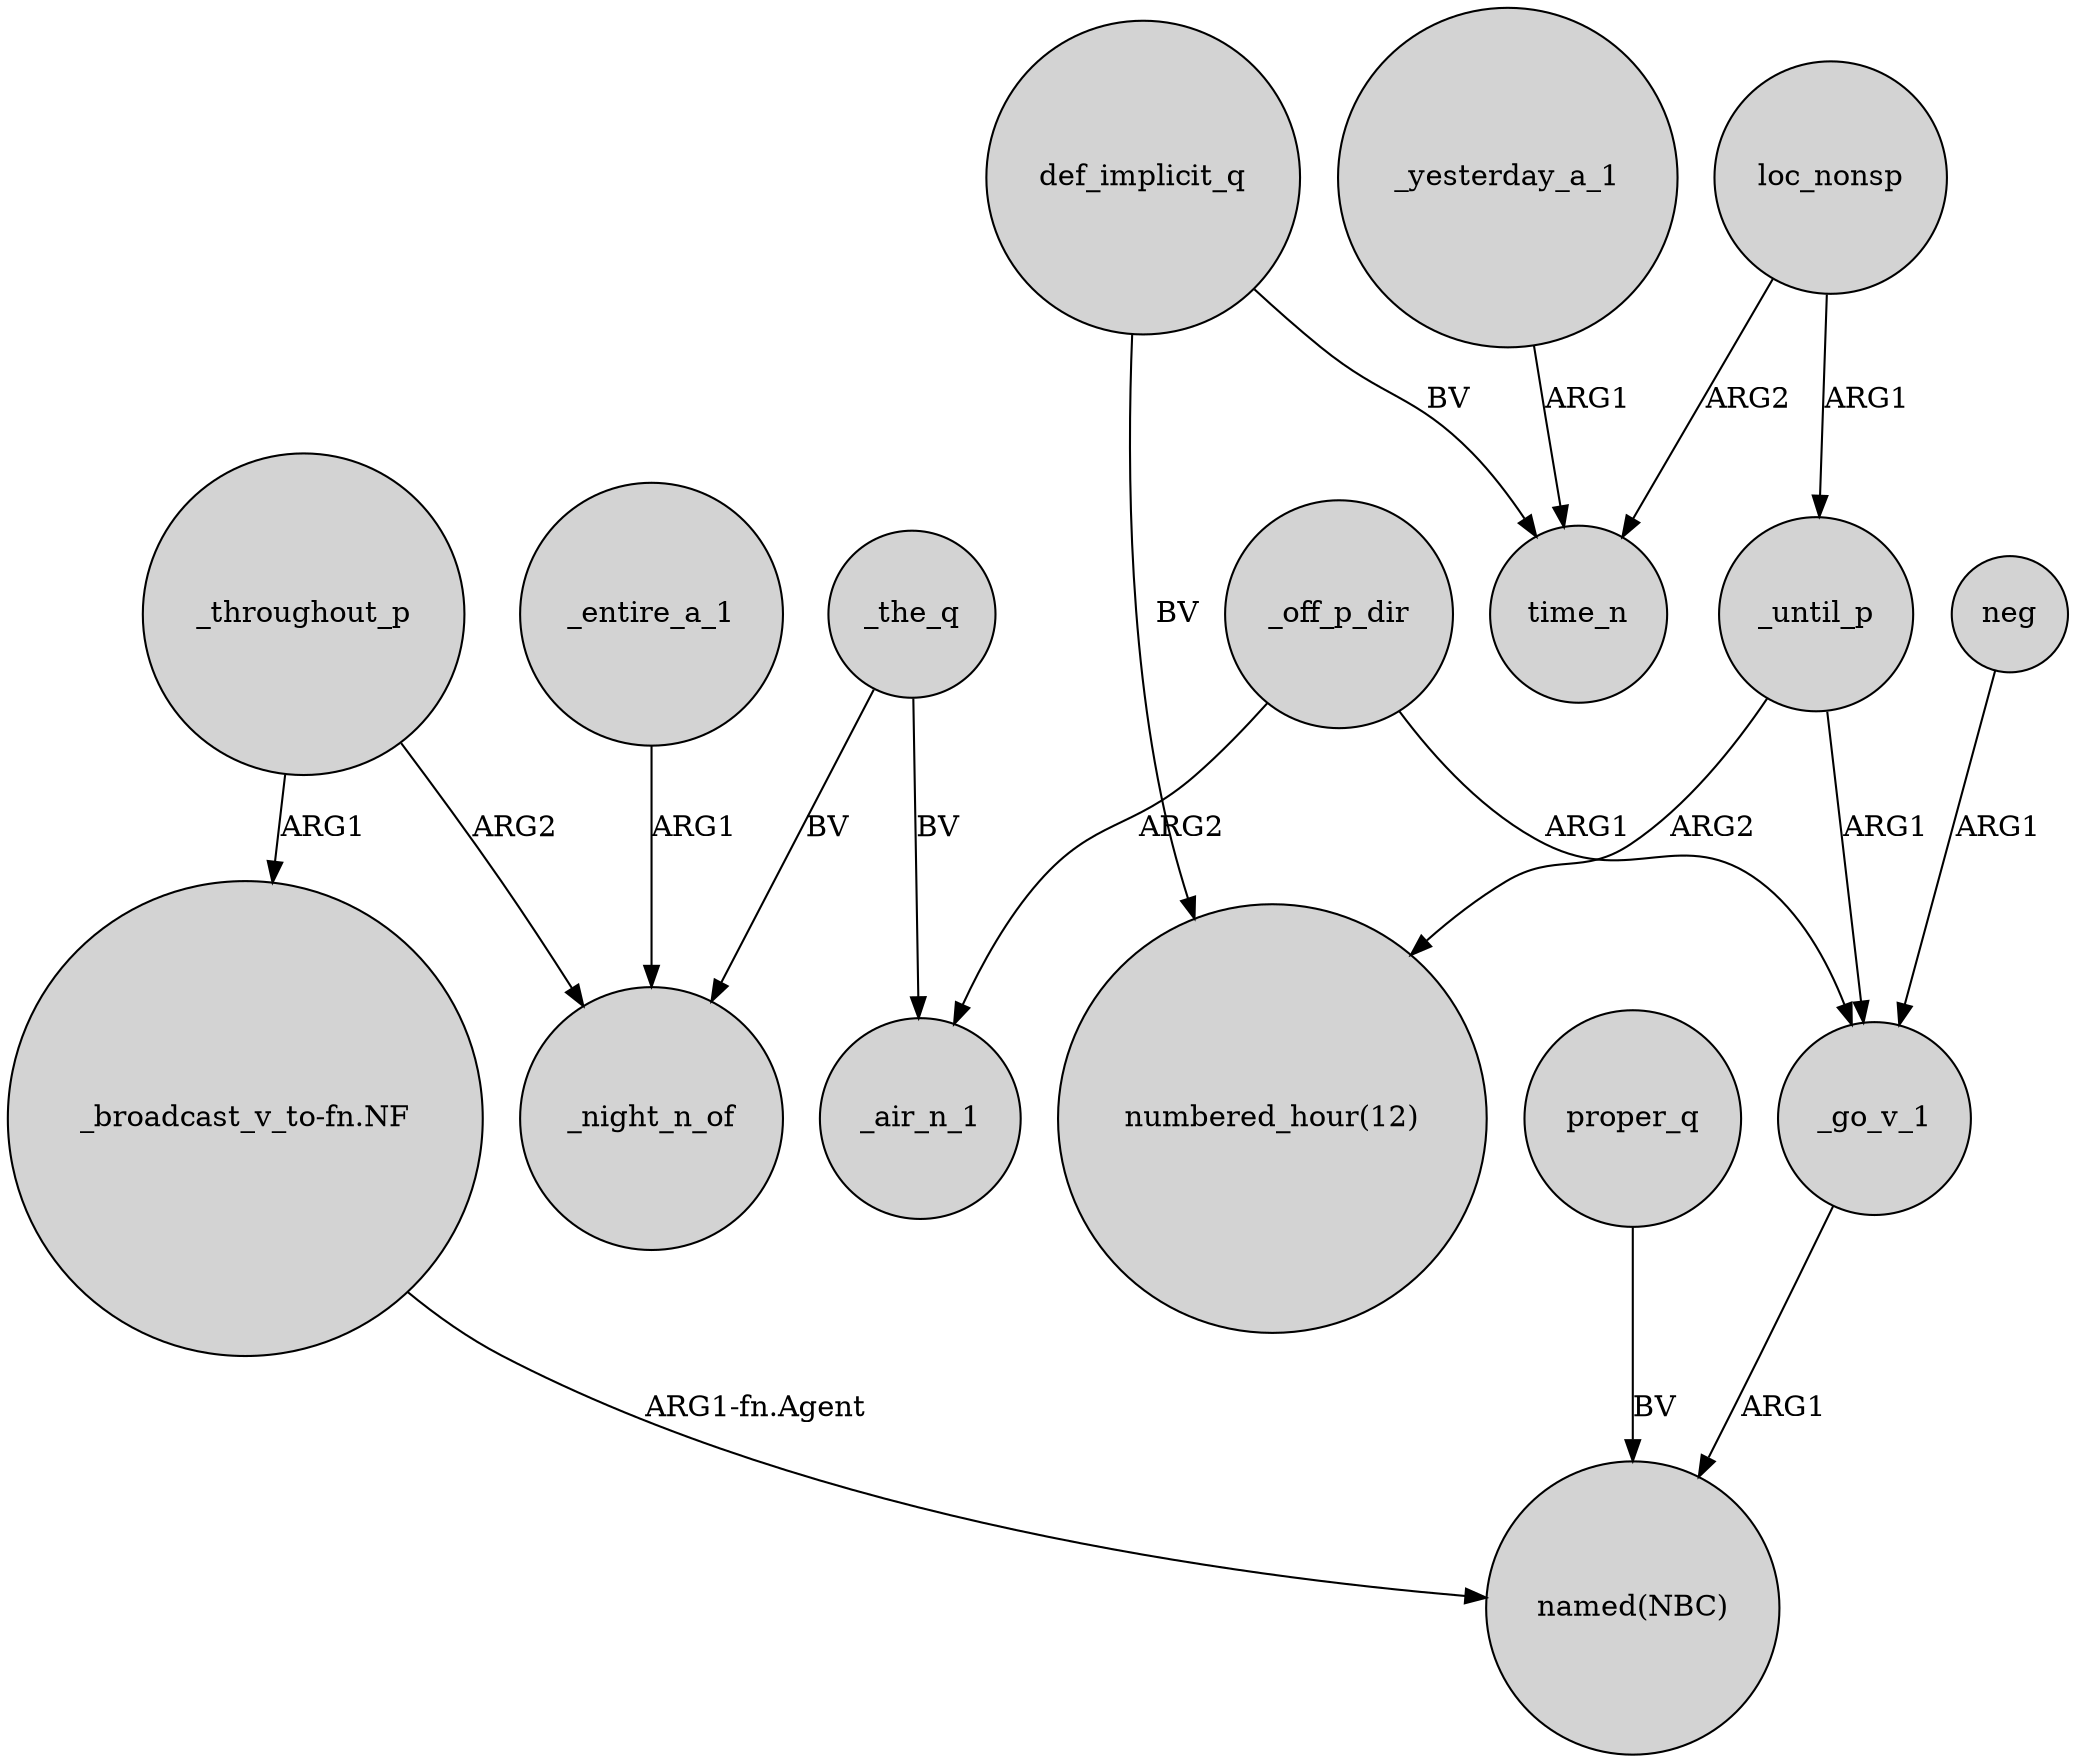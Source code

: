 digraph {
	node [shape=circle style=filled]
	_off_p_dir -> _go_v_1 [label=ARG1]
	_throughout_p -> "_broadcast_v_to-fn.NF" [label=ARG1]
	loc_nonsp -> _until_p [label=ARG1]
	_yesterday_a_1 -> time_n [label=ARG1]
	_throughout_p -> _night_n_of [label=ARG2]
	_go_v_1 -> "named(NBC)" [label=ARG1]
	_until_p -> _go_v_1 [label=ARG1]
	proper_q -> "named(NBC)" [label=BV]
	"_broadcast_v_to-fn.NF" -> "named(NBC)" [label="ARG1-fn.Agent"]
	_off_p_dir -> _air_n_1 [label=ARG2]
	_until_p -> "numbered_hour(12)" [label=ARG2]
	loc_nonsp -> time_n [label=ARG2]
	_the_q -> _air_n_1 [label=BV]
	def_implicit_q -> time_n [label=BV]
	neg -> _go_v_1 [label=ARG1]
	_entire_a_1 -> _night_n_of [label=ARG1]
	_the_q -> _night_n_of [label=BV]
	def_implicit_q -> "numbered_hour(12)" [label=BV]
}
